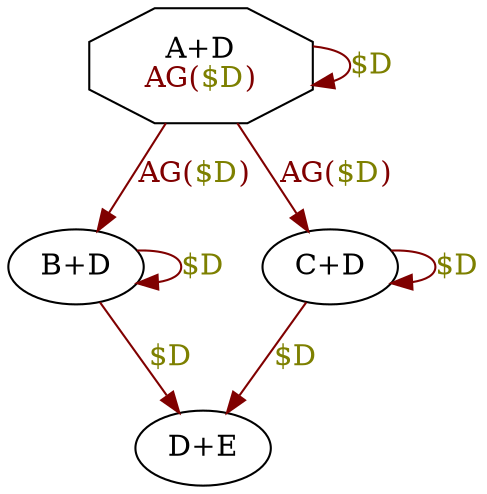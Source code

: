 digraph system {
N0 [label=<A+D<BR/><FONT COLOR="0.0 1 0.5">AG(<FONT COLOR="0.17 1 0.5">$D</FONT>)</FONT>>,shape=octagon]
N1 [label=<B+D>]
N2 [label=<D+E>]
N3 [label=<C+D>]
N0 -> N1 [color="0.0 1 0.5",label=<<FONT COLOR="0.0 1 0.5">AG(<FONT COLOR="0.17 1 0.5">$D</FONT>)</FONT>>]
N1 -> N1 [color="0.0 1 0.5",label=<<FONT COLOR="0.17 1 0.5">$D</FONT>>]
N0 -> N0 [color="0.0 1 0.5",label=<<FONT COLOR="0.17 1 0.5">$D</FONT>>]
N3 -> N3 [color="0.0 1 0.5",label=<<FONT COLOR="0.17 1 0.5">$D</FONT>>]
N0 -> N3 [color="0.0 1 0.5",label=<<FONT COLOR="0.0 1 0.5">AG(<FONT COLOR="0.17 1 0.5">$D</FONT>)</FONT>>]
N1 -> N2 [color="0.0 1 0.5",label=<<FONT COLOR="0.17 1 0.5">$D</FONT>>]
N3 -> N2 [color="0.0 1 0.5",label=<<FONT COLOR="0.17 1 0.5">$D</FONT>>]
}
